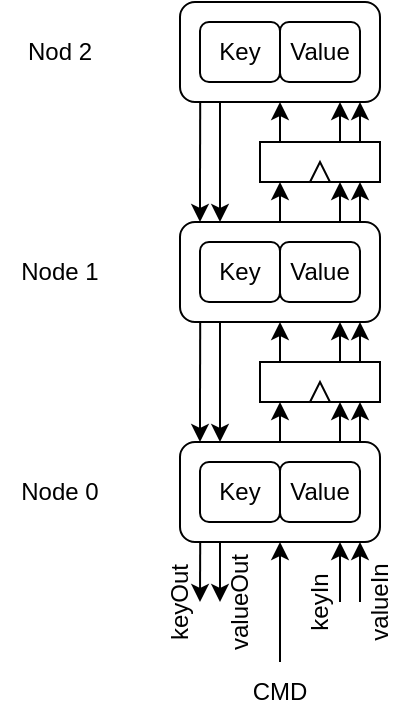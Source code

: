 <mxfile version="28.2.5">
  <diagram name="Page-1" id="uaf4nh79Myco_1y8e8xk">
    <mxGraphModel dx="826" dy="456" grid="1" gridSize="10" guides="1" tooltips="1" connect="1" arrows="1" fold="1" page="1" pageScale="1" pageWidth="850" pageHeight="1100" math="0" shadow="0">
      <root>
        <mxCell id="0" />
        <mxCell id="1" parent="0" />
        <mxCell id="zPpRozdRhPjmdkzOzrcT-8" value="valueOut" style="text;html=1;align=center;verticalAlign=middle;whiteSpace=wrap;rounded=0;rotation=-90;" vertex="1" parent="1">
          <mxGeometry x="310" y="525" width="60" height="30" as="geometry" />
        </mxCell>
        <mxCell id="zPpRozdRhPjmdkzOzrcT-12" value="keyIn" style="text;html=1;align=center;verticalAlign=middle;whiteSpace=wrap;rounded=0;rotation=-90;" vertex="1" parent="1">
          <mxGeometry x="350" y="525" width="60" height="30" as="geometry" />
        </mxCell>
        <mxCell id="zPpRozdRhPjmdkzOzrcT-14" value="&lt;div&gt;valueIn&lt;/div&gt;" style="text;html=1;align=center;verticalAlign=middle;whiteSpace=wrap;rounded=0;rotation=-90;" vertex="1" parent="1">
          <mxGeometry x="380" y="525" width="60" height="30" as="geometry" />
        </mxCell>
        <mxCell id="zPpRozdRhPjmdkzOzrcT-4" value="" style="rounded=1;whiteSpace=wrap;html=1;" vertex="1" parent="1">
          <mxGeometry x="310" y="460" width="100" height="50" as="geometry" />
        </mxCell>
        <mxCell id="zPpRozdRhPjmdkzOzrcT-1" value="Key" style="rounded=1;whiteSpace=wrap;html=1;" vertex="1" parent="1">
          <mxGeometry x="320" y="470" width="40" height="30" as="geometry" />
        </mxCell>
        <mxCell id="zPpRozdRhPjmdkzOzrcT-2" value="&lt;div&gt;Value&lt;/div&gt;" style="rounded=1;whiteSpace=wrap;html=1;" vertex="1" parent="1">
          <mxGeometry x="360" y="470" width="40" height="30" as="geometry" />
        </mxCell>
        <mxCell id="zPpRozdRhPjmdkzOzrcT-5" value="" style="endArrow=classic;html=1;rounded=0;exitX=0.101;exitY=1.009;exitDx=0;exitDy=0;exitPerimeter=0;" edge="1" parent="1" source="zPpRozdRhPjmdkzOzrcT-4">
          <mxGeometry width="50" height="50" relative="1" as="geometry">
            <mxPoint x="370" y="470" as="sourcePoint" />
            <mxPoint x="320" y="540" as="targetPoint" />
          </mxGeometry>
        </mxCell>
        <mxCell id="zPpRozdRhPjmdkzOzrcT-6" value="keyOut" style="text;html=1;align=center;verticalAlign=middle;whiteSpace=wrap;rounded=0;rotation=-90;" vertex="1" parent="1">
          <mxGeometry x="280" y="525" width="60" height="30" as="geometry" />
        </mxCell>
        <mxCell id="zPpRozdRhPjmdkzOzrcT-7" value="" style="endArrow=classic;html=1;rounded=0;exitX=0.21;exitY=1.02;exitDx=0;exitDy=0;exitPerimeter=0;" edge="1" parent="1">
          <mxGeometry width="50" height="50" relative="1" as="geometry">
            <mxPoint x="330" y="510" as="sourcePoint" />
            <mxPoint x="330" y="540" as="targetPoint" />
          </mxGeometry>
        </mxCell>
        <mxCell id="zPpRozdRhPjmdkzOzrcT-9" value="" style="endArrow=classic;html=1;rounded=0;entryX=0.5;entryY=1;entryDx=0;entryDy=0;" edge="1" parent="1" target="zPpRozdRhPjmdkzOzrcT-4">
          <mxGeometry width="50" height="50" relative="1" as="geometry">
            <mxPoint x="360" y="570" as="sourcePoint" />
            <mxPoint x="420" y="420" as="targetPoint" />
          </mxGeometry>
        </mxCell>
        <mxCell id="zPpRozdRhPjmdkzOzrcT-10" value="CMD" style="text;html=1;align=center;verticalAlign=middle;whiteSpace=wrap;rounded=0;" vertex="1" parent="1">
          <mxGeometry x="330" y="570" width="60" height="30" as="geometry" />
        </mxCell>
        <mxCell id="zPpRozdRhPjmdkzOzrcT-11" value="" style="endArrow=classic;html=1;rounded=0;entryX=0.804;entryY=1.043;entryDx=0;entryDy=0;entryPerimeter=0;" edge="1" parent="1">
          <mxGeometry width="50" height="50" relative="1" as="geometry">
            <mxPoint x="390" y="540" as="sourcePoint" />
            <mxPoint x="390.0" y="510" as="targetPoint" />
          </mxGeometry>
        </mxCell>
        <mxCell id="zPpRozdRhPjmdkzOzrcT-15" value="" style="endArrow=classic;html=1;rounded=0;entryX=0.804;entryY=1.043;entryDx=0;entryDy=0;entryPerimeter=0;" edge="1" parent="1">
          <mxGeometry width="50" height="50" relative="1" as="geometry">
            <mxPoint x="400" y="540" as="sourcePoint" />
            <mxPoint x="400" y="510" as="targetPoint" />
          </mxGeometry>
        </mxCell>
        <mxCell id="zPpRozdRhPjmdkzOzrcT-18" value="" style="endArrow=classic;html=1;rounded=0;exitX=0.101;exitY=1.009;exitDx=0;exitDy=0;exitPerimeter=0;" edge="1" parent="1">
          <mxGeometry width="50" height="50" relative="1" as="geometry">
            <mxPoint x="320" y="440" as="sourcePoint" />
            <mxPoint x="320" y="460" as="targetPoint" />
          </mxGeometry>
        </mxCell>
        <mxCell id="zPpRozdRhPjmdkzOzrcT-20" value="" style="endArrow=classic;html=1;rounded=0;" edge="1" parent="1">
          <mxGeometry width="50" height="50" relative="1" as="geometry">
            <mxPoint x="330" y="440" as="sourcePoint" />
            <mxPoint x="330" y="460" as="targetPoint" />
          </mxGeometry>
        </mxCell>
        <mxCell id="zPpRozdRhPjmdkzOzrcT-22" value="" style="endArrow=classic;html=1;rounded=0;" edge="1" parent="1">
          <mxGeometry width="50" height="50" relative="1" as="geometry">
            <mxPoint x="360" y="460" as="sourcePoint" />
            <mxPoint x="360" y="440" as="targetPoint" />
            <Array as="points">
              <mxPoint x="360" y="440" />
            </Array>
          </mxGeometry>
        </mxCell>
        <mxCell id="zPpRozdRhPjmdkzOzrcT-24" value="" style="endArrow=classic;html=1;rounded=0;" edge="1" parent="1">
          <mxGeometry width="50" height="50" relative="1" as="geometry">
            <mxPoint x="390" y="460" as="sourcePoint" />
            <mxPoint x="390" y="440" as="targetPoint" />
          </mxGeometry>
        </mxCell>
        <mxCell id="zPpRozdRhPjmdkzOzrcT-25" value="" style="endArrow=classic;html=1;rounded=0;" edge="1" parent="1">
          <mxGeometry width="50" height="50" relative="1" as="geometry">
            <mxPoint x="400" y="460" as="sourcePoint" />
            <mxPoint x="400" y="440" as="targetPoint" />
          </mxGeometry>
        </mxCell>
        <mxCell id="zPpRozdRhPjmdkzOzrcT-58" value="" style="rounded=0;whiteSpace=wrap;html=1;" vertex="1" parent="1">
          <mxGeometry x="350" y="420" width="60" height="20" as="geometry" />
        </mxCell>
        <mxCell id="zPpRozdRhPjmdkzOzrcT-59" value="" style="triangle;whiteSpace=wrap;html=1;rotation=-90;" vertex="1" parent="1">
          <mxGeometry x="375" y="430" width="10" height="10" as="geometry" />
        </mxCell>
        <mxCell id="zPpRozdRhPjmdkzOzrcT-63" value="" style="rounded=1;whiteSpace=wrap;html=1;" vertex="1" parent="1">
          <mxGeometry x="310" y="350" width="100" height="50" as="geometry" />
        </mxCell>
        <mxCell id="zPpRozdRhPjmdkzOzrcT-64" value="Key" style="rounded=1;whiteSpace=wrap;html=1;" vertex="1" parent="1">
          <mxGeometry x="320" y="360" width="40" height="30" as="geometry" />
        </mxCell>
        <mxCell id="zPpRozdRhPjmdkzOzrcT-65" value="&lt;div&gt;Value&lt;/div&gt;" style="rounded=1;whiteSpace=wrap;html=1;" vertex="1" parent="1">
          <mxGeometry x="360" y="360" width="40" height="30" as="geometry" />
        </mxCell>
        <mxCell id="zPpRozdRhPjmdkzOzrcT-66" value="" style="endArrow=none;html=1;rounded=0;exitX=0.101;exitY=1.009;exitDx=0;exitDy=0;exitPerimeter=0;endFill=0;" edge="1" parent="1" source="zPpRozdRhPjmdkzOzrcT-63">
          <mxGeometry width="50" height="50" relative="1" as="geometry">
            <mxPoint x="370" y="350" as="sourcePoint" />
            <mxPoint x="320" y="440" as="targetPoint" />
          </mxGeometry>
        </mxCell>
        <mxCell id="zPpRozdRhPjmdkzOzrcT-68" value="" style="endArrow=none;html=1;rounded=0;endFill=0;" edge="1" parent="1">
          <mxGeometry width="50" height="50" relative="1" as="geometry">
            <mxPoint x="330" y="400" as="sourcePoint" />
            <mxPoint x="330" y="440" as="targetPoint" />
          </mxGeometry>
        </mxCell>
        <mxCell id="zPpRozdRhPjmdkzOzrcT-69" value="" style="endArrow=classic;html=1;rounded=0;entryX=0.5;entryY=1;entryDx=0;entryDy=0;" edge="1" parent="1" target="zPpRozdRhPjmdkzOzrcT-63">
          <mxGeometry width="50" height="50" relative="1" as="geometry">
            <mxPoint x="360" y="420" as="sourcePoint" />
            <mxPoint x="420" y="300" as="targetPoint" />
          </mxGeometry>
        </mxCell>
        <mxCell id="zPpRozdRhPjmdkzOzrcT-71" value="" style="endArrow=classic;html=1;rounded=0;" edge="1" parent="1">
          <mxGeometry width="50" height="50" relative="1" as="geometry">
            <mxPoint x="390" y="420" as="sourcePoint" />
            <mxPoint x="390" y="400" as="targetPoint" />
          </mxGeometry>
        </mxCell>
        <mxCell id="zPpRozdRhPjmdkzOzrcT-72" value="" style="endArrow=classic;html=1;rounded=0;" edge="1" parent="1">
          <mxGeometry width="50" height="50" relative="1" as="geometry">
            <mxPoint x="400" y="420" as="sourcePoint" />
            <mxPoint x="400" y="400" as="targetPoint" />
          </mxGeometry>
        </mxCell>
        <mxCell id="zPpRozdRhPjmdkzOzrcT-80" value="" style="endArrow=classic;html=1;rounded=0;exitX=0.101;exitY=1.009;exitDx=0;exitDy=0;exitPerimeter=0;" edge="1" parent="1">
          <mxGeometry width="50" height="50" relative="1" as="geometry">
            <mxPoint x="320" y="330" as="sourcePoint" />
            <mxPoint x="320" y="350" as="targetPoint" />
          </mxGeometry>
        </mxCell>
        <mxCell id="zPpRozdRhPjmdkzOzrcT-81" value="" style="endArrow=classic;html=1;rounded=0;" edge="1" parent="1">
          <mxGeometry width="50" height="50" relative="1" as="geometry">
            <mxPoint x="330" y="330" as="sourcePoint" />
            <mxPoint x="330" y="350" as="targetPoint" />
          </mxGeometry>
        </mxCell>
        <mxCell id="zPpRozdRhPjmdkzOzrcT-82" value="" style="endArrow=classic;html=1;rounded=0;" edge="1" parent="1">
          <mxGeometry width="50" height="50" relative="1" as="geometry">
            <mxPoint x="360" y="350" as="sourcePoint" />
            <mxPoint x="360" y="330" as="targetPoint" />
            <Array as="points">
              <mxPoint x="360" y="330" />
            </Array>
          </mxGeometry>
        </mxCell>
        <mxCell id="zPpRozdRhPjmdkzOzrcT-83" value="" style="endArrow=classic;html=1;rounded=0;" edge="1" parent="1">
          <mxGeometry width="50" height="50" relative="1" as="geometry">
            <mxPoint x="390" y="350" as="sourcePoint" />
            <mxPoint x="390" y="330" as="targetPoint" />
          </mxGeometry>
        </mxCell>
        <mxCell id="zPpRozdRhPjmdkzOzrcT-84" value="" style="endArrow=classic;html=1;rounded=0;" edge="1" parent="1">
          <mxGeometry width="50" height="50" relative="1" as="geometry">
            <mxPoint x="400" y="350" as="sourcePoint" />
            <mxPoint x="400" y="330" as="targetPoint" />
          </mxGeometry>
        </mxCell>
        <mxCell id="zPpRozdRhPjmdkzOzrcT-85" value="" style="rounded=0;whiteSpace=wrap;html=1;" vertex="1" parent="1">
          <mxGeometry x="350" y="310" width="60" height="20" as="geometry" />
        </mxCell>
        <mxCell id="zPpRozdRhPjmdkzOzrcT-86" value="" style="triangle;whiteSpace=wrap;html=1;rotation=-90;" vertex="1" parent="1">
          <mxGeometry x="375" y="320" width="10" height="10" as="geometry" />
        </mxCell>
        <mxCell id="zPpRozdRhPjmdkzOzrcT-87" value="" style="rounded=1;whiteSpace=wrap;html=1;" vertex="1" parent="1">
          <mxGeometry x="310" y="240" width="100" height="50" as="geometry" />
        </mxCell>
        <mxCell id="zPpRozdRhPjmdkzOzrcT-88" value="Key" style="rounded=1;whiteSpace=wrap;html=1;" vertex="1" parent="1">
          <mxGeometry x="320" y="250" width="40" height="30" as="geometry" />
        </mxCell>
        <mxCell id="zPpRozdRhPjmdkzOzrcT-89" value="&lt;div&gt;Value&lt;/div&gt;" style="rounded=1;whiteSpace=wrap;html=1;" vertex="1" parent="1">
          <mxGeometry x="360" y="250" width="40" height="30" as="geometry" />
        </mxCell>
        <mxCell id="zPpRozdRhPjmdkzOzrcT-90" value="" style="endArrow=none;html=1;rounded=0;exitX=0.101;exitY=1.009;exitDx=0;exitDy=0;exitPerimeter=0;endFill=0;" edge="1" parent="1" source="zPpRozdRhPjmdkzOzrcT-87">
          <mxGeometry width="50" height="50" relative="1" as="geometry">
            <mxPoint x="370" y="240" as="sourcePoint" />
            <mxPoint x="320" y="330" as="targetPoint" />
          </mxGeometry>
        </mxCell>
        <mxCell id="zPpRozdRhPjmdkzOzrcT-91" value="" style="endArrow=none;html=1;rounded=0;endFill=0;" edge="1" parent="1">
          <mxGeometry width="50" height="50" relative="1" as="geometry">
            <mxPoint x="330" y="290" as="sourcePoint" />
            <mxPoint x="330" y="330" as="targetPoint" />
          </mxGeometry>
        </mxCell>
        <mxCell id="zPpRozdRhPjmdkzOzrcT-92" value="" style="endArrow=classic;html=1;rounded=0;entryX=0.5;entryY=1;entryDx=0;entryDy=0;" edge="1" parent="1" target="zPpRozdRhPjmdkzOzrcT-87">
          <mxGeometry width="50" height="50" relative="1" as="geometry">
            <mxPoint x="360" y="310" as="sourcePoint" />
            <mxPoint x="420" y="190" as="targetPoint" />
          </mxGeometry>
        </mxCell>
        <mxCell id="zPpRozdRhPjmdkzOzrcT-93" value="" style="endArrow=classic;html=1;rounded=0;" edge="1" parent="1">
          <mxGeometry width="50" height="50" relative="1" as="geometry">
            <mxPoint x="390" y="310" as="sourcePoint" />
            <mxPoint x="390" y="290" as="targetPoint" />
          </mxGeometry>
        </mxCell>
        <mxCell id="zPpRozdRhPjmdkzOzrcT-94" value="" style="endArrow=classic;html=1;rounded=0;" edge="1" parent="1">
          <mxGeometry width="50" height="50" relative="1" as="geometry">
            <mxPoint x="400" y="310" as="sourcePoint" />
            <mxPoint x="400" y="290" as="targetPoint" />
          </mxGeometry>
        </mxCell>
        <mxCell id="zPpRozdRhPjmdkzOzrcT-95" value="Node 0" style="text;html=1;align=center;verticalAlign=middle;whiteSpace=wrap;rounded=0;" vertex="1" parent="1">
          <mxGeometry x="220" y="470" width="60" height="30" as="geometry" />
        </mxCell>
        <mxCell id="zPpRozdRhPjmdkzOzrcT-96" value="Nod 2" style="text;html=1;align=center;verticalAlign=middle;whiteSpace=wrap;rounded=0;" vertex="1" parent="1">
          <mxGeometry x="220" y="250" width="60" height="30" as="geometry" />
        </mxCell>
        <mxCell id="zPpRozdRhPjmdkzOzrcT-97" value="Node 1" style="text;html=1;align=center;verticalAlign=middle;whiteSpace=wrap;rounded=0;" vertex="1" parent="1">
          <mxGeometry x="220" y="360" width="60" height="30" as="geometry" />
        </mxCell>
      </root>
    </mxGraphModel>
  </diagram>
</mxfile>
